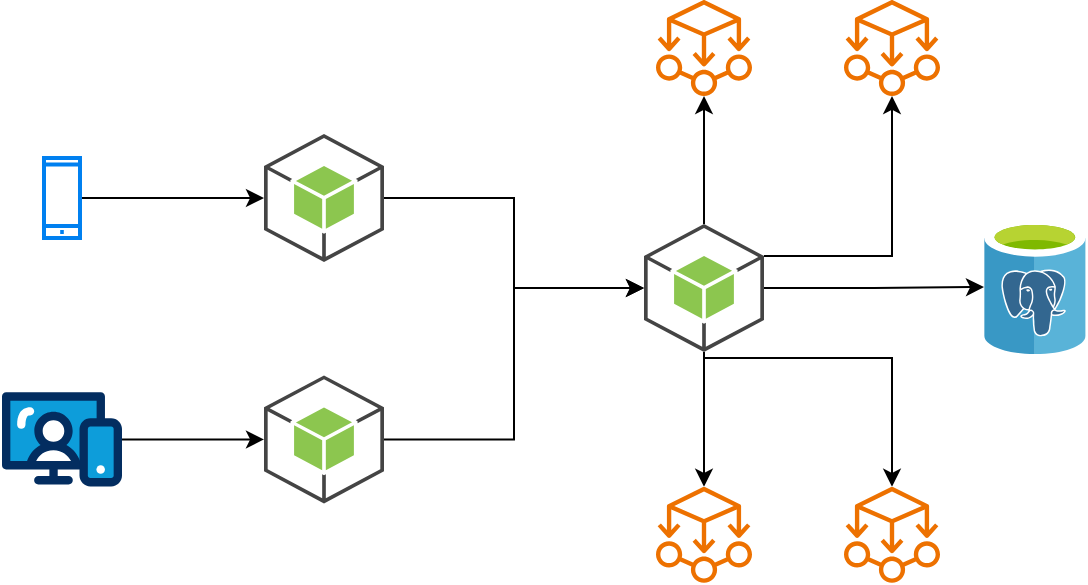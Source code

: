 <mxfile version="24.7.7">
  <diagram name="Page-1" id="EmyyCAkO1zEMbGcYE98I">
    <mxGraphModel dx="1434" dy="716" grid="1" gridSize="10" guides="1" tooltips="1" connect="1" arrows="1" fold="1" page="1" pageScale="1" pageWidth="850" pageHeight="1100" math="0" shadow="0">
      <root>
        <mxCell id="0" />
        <mxCell id="1" parent="0" />
        <mxCell id="aiHo0pm3M2-PBp_HJ0Y8-21" value="" style="edgeStyle=orthogonalEdgeStyle;rounded=0;orthogonalLoop=1;jettySize=auto;html=1;" edge="1" parent="1" source="aiHo0pm3M2-PBp_HJ0Y8-1" target="aiHo0pm3M2-PBp_HJ0Y8-14">
          <mxGeometry relative="1" as="geometry" />
        </mxCell>
        <mxCell id="aiHo0pm3M2-PBp_HJ0Y8-1" value="" style="html=1;verticalLabelPosition=bottom;align=center;labelBackgroundColor=#ffffff;verticalAlign=top;strokeWidth=2;strokeColor=#0080F0;shadow=0;dashed=0;shape=mxgraph.ios7.icons.smartphone;" vertex="1" parent="1">
          <mxGeometry x="130" y="180" width="18" height="40" as="geometry" />
        </mxCell>
        <mxCell id="aiHo0pm3M2-PBp_HJ0Y8-20" value="" style="edgeStyle=orthogonalEdgeStyle;rounded=0;orthogonalLoop=1;jettySize=auto;html=1;" edge="1" parent="1" source="aiHo0pm3M2-PBp_HJ0Y8-2" target="aiHo0pm3M2-PBp_HJ0Y8-15">
          <mxGeometry relative="1" as="geometry" />
        </mxCell>
        <mxCell id="aiHo0pm3M2-PBp_HJ0Y8-2" value="" style="verticalLabelPosition=bottom;aspect=fixed;html=1;shape=mxgraph.salesforce.web;" vertex="1" parent="1">
          <mxGeometry x="109" y="297" width="60" height="47.4" as="geometry" />
        </mxCell>
        <mxCell id="aiHo0pm3M2-PBp_HJ0Y8-8" value="" style="image;sketch=0;aspect=fixed;html=1;points=[];align=center;fontSize=12;image=img/lib/mscae/Azure_Database_for_PostgreSQL_servers.svg;" vertex="1" parent="1">
          <mxGeometry x="600" y="211" width="50.92" height="67" as="geometry" />
        </mxCell>
        <mxCell id="aiHo0pm3M2-PBp_HJ0Y8-18" style="edgeStyle=orthogonalEdgeStyle;rounded=0;orthogonalLoop=1;jettySize=auto;html=1;" edge="1" parent="1" source="aiHo0pm3M2-PBp_HJ0Y8-14" target="aiHo0pm3M2-PBp_HJ0Y8-16">
          <mxGeometry relative="1" as="geometry" />
        </mxCell>
        <mxCell id="aiHo0pm3M2-PBp_HJ0Y8-14" value="" style="outlineConnect=0;dashed=0;verticalLabelPosition=bottom;verticalAlign=top;align=center;html=1;shape=mxgraph.aws3.android;fillColor=#8CC64F;gradientColor=none;" vertex="1" parent="1">
          <mxGeometry x="240" y="168" width="60" height="64" as="geometry" />
        </mxCell>
        <mxCell id="aiHo0pm3M2-PBp_HJ0Y8-15" value="" style="outlineConnect=0;dashed=0;verticalLabelPosition=bottom;verticalAlign=top;align=center;html=1;shape=mxgraph.aws3.android;fillColor=#8CC64F;gradientColor=none;" vertex="1" parent="1">
          <mxGeometry x="240" y="288.7" width="60" height="64" as="geometry" />
        </mxCell>
        <mxCell id="aiHo0pm3M2-PBp_HJ0Y8-17" value="" style="edgeStyle=orthogonalEdgeStyle;rounded=0;orthogonalLoop=1;jettySize=auto;html=1;" edge="1" parent="1" source="aiHo0pm3M2-PBp_HJ0Y8-16" target="aiHo0pm3M2-PBp_HJ0Y8-8">
          <mxGeometry relative="1" as="geometry" />
        </mxCell>
        <mxCell id="aiHo0pm3M2-PBp_HJ0Y8-26" value="" style="edgeStyle=orthogonalEdgeStyle;rounded=0;orthogonalLoop=1;jettySize=auto;html=1;" edge="1" parent="1" source="aiHo0pm3M2-PBp_HJ0Y8-16" target="aiHo0pm3M2-PBp_HJ0Y8-24">
          <mxGeometry relative="1" as="geometry" />
        </mxCell>
        <mxCell id="aiHo0pm3M2-PBp_HJ0Y8-27" value="" style="edgeStyle=orthogonalEdgeStyle;rounded=0;orthogonalLoop=1;jettySize=auto;html=1;" edge="1" parent="1" source="aiHo0pm3M2-PBp_HJ0Y8-16" target="aiHo0pm3M2-PBp_HJ0Y8-22">
          <mxGeometry relative="1" as="geometry" />
        </mxCell>
        <mxCell id="aiHo0pm3M2-PBp_HJ0Y8-28" style="edgeStyle=orthogonalEdgeStyle;rounded=0;orthogonalLoop=1;jettySize=auto;html=1;" edge="1" parent="1" source="aiHo0pm3M2-PBp_HJ0Y8-16" target="aiHo0pm3M2-PBp_HJ0Y8-23">
          <mxGeometry relative="1" as="geometry">
            <Array as="points">
              <mxPoint x="460" y="280" />
              <mxPoint x="554" y="280" />
            </Array>
          </mxGeometry>
        </mxCell>
        <mxCell id="aiHo0pm3M2-PBp_HJ0Y8-31" style="edgeStyle=orthogonalEdgeStyle;rounded=0;orthogonalLoop=1;jettySize=auto;html=1;exitX=1;exitY=0.25;exitDx=0;exitDy=0;exitPerimeter=0;" edge="1" parent="1" source="aiHo0pm3M2-PBp_HJ0Y8-16" target="aiHo0pm3M2-PBp_HJ0Y8-29">
          <mxGeometry relative="1" as="geometry">
            <Array as="points">
              <mxPoint x="554" y="229" />
            </Array>
          </mxGeometry>
        </mxCell>
        <mxCell id="aiHo0pm3M2-PBp_HJ0Y8-16" value="" style="outlineConnect=0;dashed=0;verticalLabelPosition=bottom;verticalAlign=top;align=center;html=1;shape=mxgraph.aws3.android;fillColor=#8CC64F;gradientColor=none;" vertex="1" parent="1">
          <mxGeometry x="430" y="213" width="60" height="64" as="geometry" />
        </mxCell>
        <mxCell id="aiHo0pm3M2-PBp_HJ0Y8-19" style="edgeStyle=orthogonalEdgeStyle;rounded=0;orthogonalLoop=1;jettySize=auto;html=1;entryX=0;entryY=0.5;entryDx=0;entryDy=0;entryPerimeter=0;" edge="1" parent="1" source="aiHo0pm3M2-PBp_HJ0Y8-15" target="aiHo0pm3M2-PBp_HJ0Y8-16">
          <mxGeometry relative="1" as="geometry" />
        </mxCell>
        <mxCell id="aiHo0pm3M2-PBp_HJ0Y8-22" value="" style="sketch=0;outlineConnect=0;fontColor=#232F3E;gradientColor=none;fillColor=#ED7100;strokeColor=none;dashed=0;verticalLabelPosition=bottom;verticalAlign=top;align=center;html=1;fontSize=12;fontStyle=0;aspect=fixed;pointerEvents=1;shape=mxgraph.aws4.ec2_aws_microservice_extractor_for_net;" vertex="1" parent="1">
          <mxGeometry x="436" y="344.4" width="48" height="48" as="geometry" />
        </mxCell>
        <mxCell id="aiHo0pm3M2-PBp_HJ0Y8-23" value="" style="sketch=0;outlineConnect=0;fontColor=#232F3E;gradientColor=none;fillColor=#ED7100;strokeColor=none;dashed=0;verticalLabelPosition=bottom;verticalAlign=top;align=center;html=1;fontSize=12;fontStyle=0;aspect=fixed;pointerEvents=1;shape=mxgraph.aws4.ec2_aws_microservice_extractor_for_net;" vertex="1" parent="1">
          <mxGeometry x="530" y="344.4" width="48" height="48" as="geometry" />
        </mxCell>
        <mxCell id="aiHo0pm3M2-PBp_HJ0Y8-24" value="" style="sketch=0;outlineConnect=0;fontColor=#232F3E;gradientColor=none;fillColor=#ED7100;strokeColor=none;dashed=0;verticalLabelPosition=bottom;verticalAlign=top;align=center;html=1;fontSize=12;fontStyle=0;aspect=fixed;pointerEvents=1;shape=mxgraph.aws4.ec2_aws_microservice_extractor_for_net;" vertex="1" parent="1">
          <mxGeometry x="436" y="101" width="48" height="48" as="geometry" />
        </mxCell>
        <mxCell id="aiHo0pm3M2-PBp_HJ0Y8-29" value="" style="sketch=0;outlineConnect=0;fontColor=#232F3E;gradientColor=none;fillColor=#ED7100;strokeColor=none;dashed=0;verticalLabelPosition=bottom;verticalAlign=top;align=center;html=1;fontSize=12;fontStyle=0;aspect=fixed;pointerEvents=1;shape=mxgraph.aws4.ec2_aws_microservice_extractor_for_net;" vertex="1" parent="1">
          <mxGeometry x="530" y="101" width="48" height="48" as="geometry" />
        </mxCell>
      </root>
    </mxGraphModel>
  </diagram>
</mxfile>
